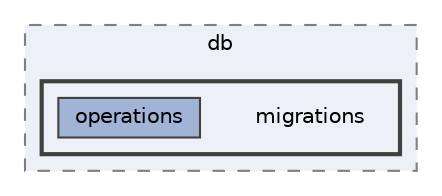 digraph "C:/Users/LukeMabie/documents/Development/Password_Saver_Using_Django-master/venv/Lib/site-packages/django/db/migrations"
{
 // LATEX_PDF_SIZE
  bgcolor="transparent";
  edge [fontname=Helvetica,fontsize=10,labelfontname=Helvetica,labelfontsize=10];
  node [fontname=Helvetica,fontsize=10,shape=box,height=0.2,width=0.4];
  compound=true
  subgraph clusterdir_dc546c791a0a8197e716da3346cfdf31 {
    graph [ bgcolor="#edf0f7", pencolor="grey50", label="db", fontname=Helvetica,fontsize=10 style="filled,dashed", URL="dir_dc546c791a0a8197e716da3346cfdf31.html",tooltip=""]
  subgraph clusterdir_6ebb4ed4c9382e7ae32cd64bb59beb62 {
    graph [ bgcolor="#edf0f7", pencolor="grey25", label="", fontname=Helvetica,fontsize=10 style="filled,bold", URL="dir_6ebb4ed4c9382e7ae32cd64bb59beb62.html",tooltip=""]
    dir_6ebb4ed4c9382e7ae32cd64bb59beb62 [shape=plaintext, label="migrations"];
  dir_e83dc6c1613558bf19f5aeb51aa324f9 [label="operations", fillcolor="#a2b4d6", color="grey25", style="filled", URL="dir_e83dc6c1613558bf19f5aeb51aa324f9.html",tooltip=""];
  }
  }
}
